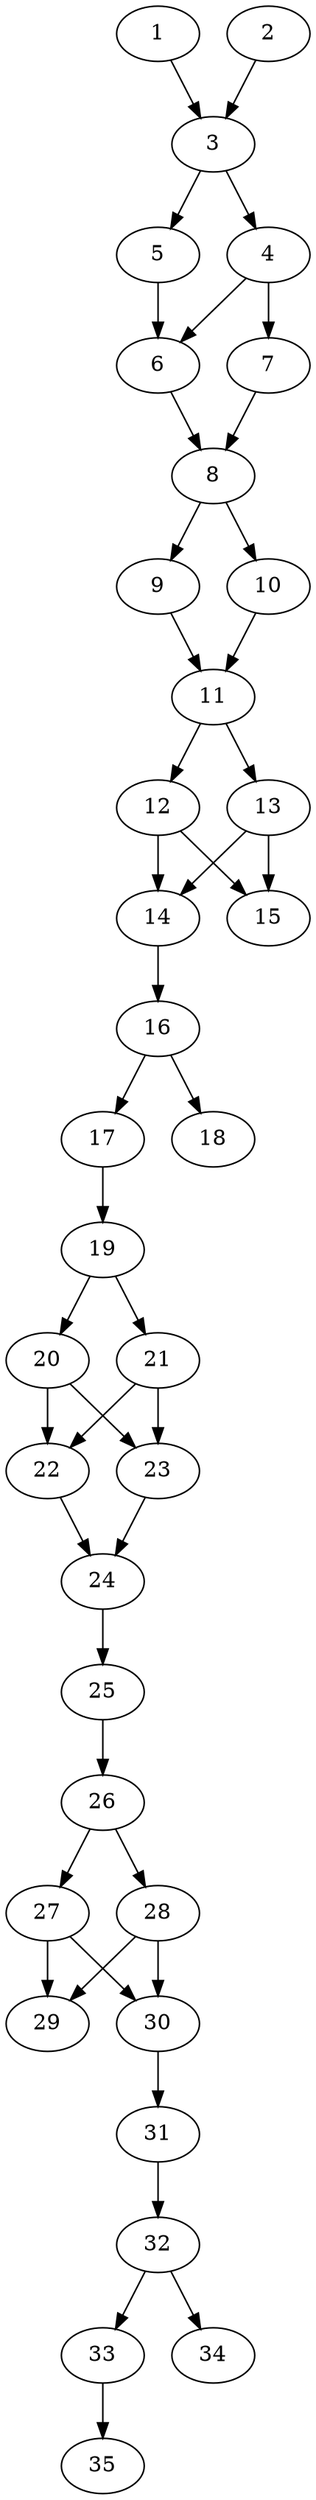 // DAG automatically generated by daggen at Thu Oct  3 14:05:37 2019
// ./daggen --dot -n 35 --ccr 0.4 --fat 0.3 --regular 0.9 --density 0.7 --mindata 5242880 --maxdata 52428800 
digraph G {
  1 [size="62627840", alpha="0.16", expect_size="25051136"] 
  1 -> 3 [size ="25051136"]
  2 [size="38328320", alpha="0.17", expect_size="15331328"] 
  2 -> 3 [size ="15331328"]
  3 [size="30330880", alpha="0.17", expect_size="12132352"] 
  3 -> 4 [size ="12132352"]
  3 -> 5 [size ="12132352"]
  4 [size="80785920", alpha="0.11", expect_size="32314368"] 
  4 -> 6 [size ="32314368"]
  4 -> 7 [size ="32314368"]
  5 [size="100769280", alpha="0.17", expect_size="40307712"] 
  5 -> 6 [size ="40307712"]
  6 [size="42690560", alpha="0.04", expect_size="17076224"] 
  6 -> 8 [size ="17076224"]
  7 [size="39723520", alpha="0.01", expect_size="15889408"] 
  7 -> 8 [size ="15889408"]
  8 [size="121935360", alpha="0.09", expect_size="48774144"] 
  8 -> 9 [size ="48774144"]
  8 -> 10 [size ="48774144"]
  9 [size="19325440", alpha="0.06", expect_size="7730176"] 
  9 -> 11 [size ="7730176"]
  10 [size="56286720", alpha="0.03", expect_size="22514688"] 
  10 -> 11 [size ="22514688"]
  11 [size="18280960", alpha="0.06", expect_size="7312384"] 
  11 -> 12 [size ="7312384"]
  11 -> 13 [size ="7312384"]
  12 [size="112499200", alpha="0.03", expect_size="44999680"] 
  12 -> 14 [size ="44999680"]
  12 -> 15 [size ="44999680"]
  13 [size="94077440", alpha="0.01", expect_size="37630976"] 
  13 -> 14 [size ="37630976"]
  13 -> 15 [size ="37630976"]
  14 [size="74777600", alpha="0.12", expect_size="29911040"] 
  14 -> 16 [size ="29911040"]
  15 [size="21580800", alpha="0.03", expect_size="8632320"] 
  16 [size="121845760", alpha="0.10", expect_size="48738304"] 
  16 -> 17 [size ="48738304"]
  16 -> 18 [size ="48738304"]
  17 [size="25827840", alpha="0.01", expect_size="10331136"] 
  17 -> 19 [size ="10331136"]
  18 [size="34076160", alpha="0.15", expect_size="13630464"] 
  19 [size="85358080", alpha="0.05", expect_size="34143232"] 
  19 -> 20 [size ="34143232"]
  19 -> 21 [size ="34143232"]
  20 [size="118080000", alpha="0.03", expect_size="47232000"] 
  20 -> 22 [size ="47232000"]
  20 -> 23 [size ="47232000"]
  21 [size="17200640", alpha="0.09", expect_size="6880256"] 
  21 -> 22 [size ="6880256"]
  21 -> 23 [size ="6880256"]
  22 [size="52439040", alpha="0.20", expect_size="20975616"] 
  22 -> 24 [size ="20975616"]
  23 [size="68992000", alpha="0.13", expect_size="27596800"] 
  23 -> 24 [size ="27596800"]
  24 [size="77568000", alpha="0.18", expect_size="31027200"] 
  24 -> 25 [size ="31027200"]
  25 [size="32931840", alpha="0.18", expect_size="13172736"] 
  25 -> 26 [size ="13172736"]
  26 [size="52008960", alpha="0.02", expect_size="20803584"] 
  26 -> 27 [size ="20803584"]
  26 -> 28 [size ="20803584"]
  27 [size="108904960", alpha="0.11", expect_size="43561984"] 
  27 -> 29 [size ="43561984"]
  27 -> 30 [size ="43561984"]
  28 [size="112921600", alpha="0.19", expect_size="45168640"] 
  28 -> 29 [size ="45168640"]
  28 -> 30 [size ="45168640"]
  29 [size="81566720", alpha="0.08", expect_size="32626688"] 
  30 [size="113177600", alpha="0.04", expect_size="45271040"] 
  30 -> 31 [size ="45271040"]
  31 [size="13598720", alpha="0.01", expect_size="5439488"] 
  31 -> 32 [size ="5439488"]
  32 [size="68280320", alpha="0.15", expect_size="27312128"] 
  32 -> 33 [size ="27312128"]
  32 -> 34 [size ="27312128"]
  33 [size="66519040", alpha="0.02", expect_size="26607616"] 
  33 -> 35 [size ="26607616"]
  34 [size="25538560", alpha="0.00", expect_size="10215424"] 
  35 [size="130984960", alpha="0.19", expect_size="52393984"] 
}
